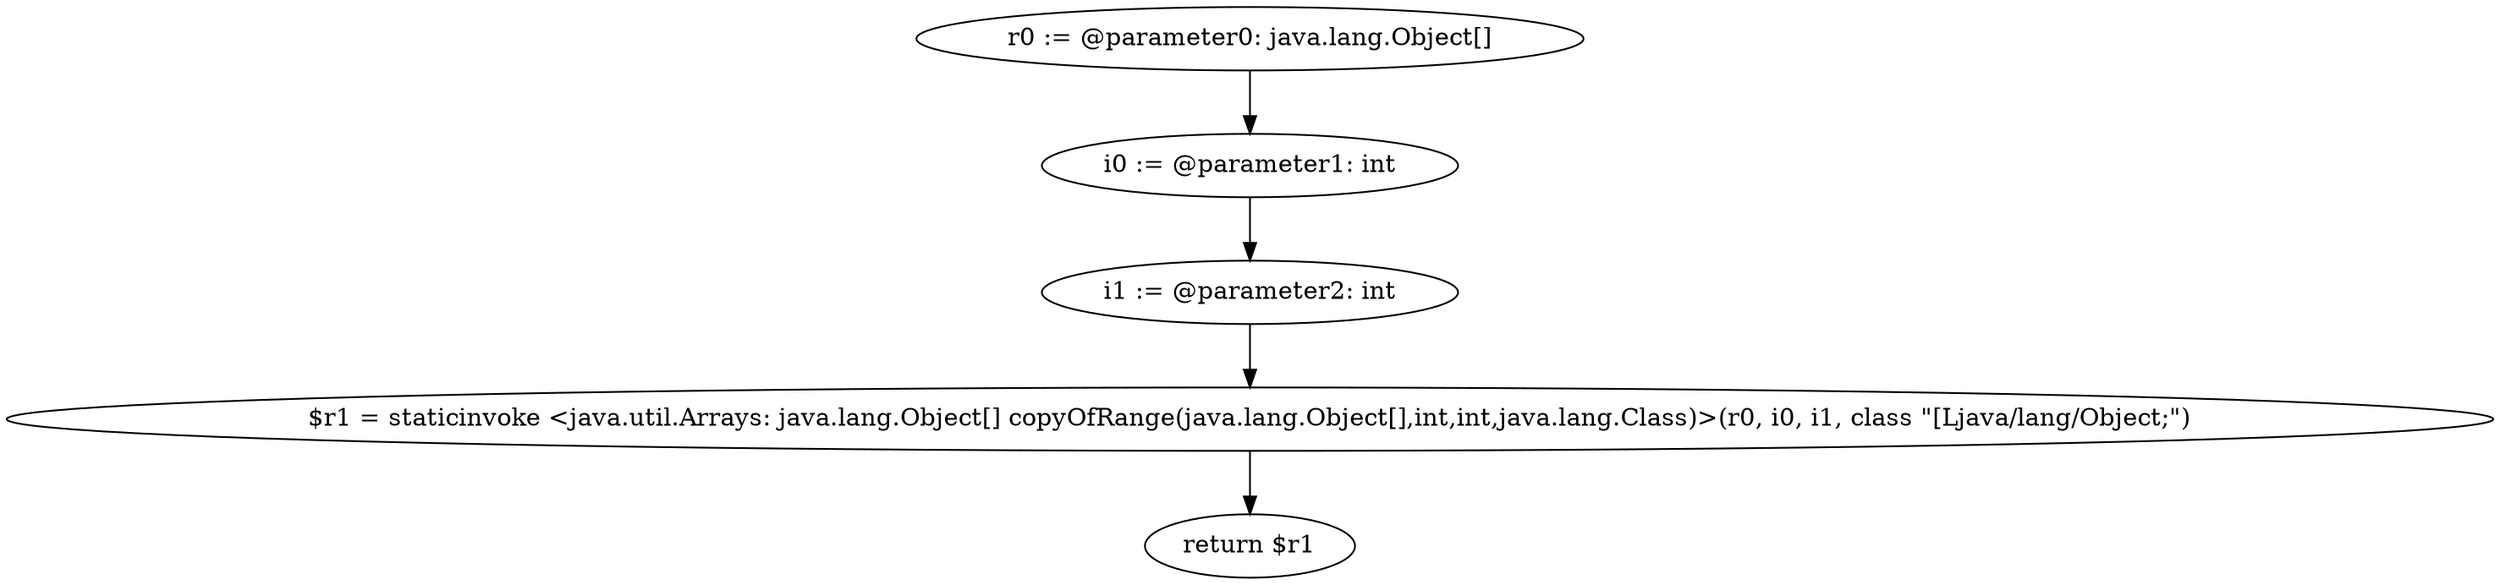 digraph "unitGraph" {
    "r0 := @parameter0: java.lang.Object[]"
    "i0 := @parameter1: int"
    "i1 := @parameter2: int"
    "$r1 = staticinvoke <java.util.Arrays: java.lang.Object[] copyOfRange(java.lang.Object[],int,int,java.lang.Class)>(r0, i0, i1, class \"[Ljava/lang/Object;\")"
    "return $r1"
    "r0 := @parameter0: java.lang.Object[]"->"i0 := @parameter1: int";
    "i0 := @parameter1: int"->"i1 := @parameter2: int";
    "i1 := @parameter2: int"->"$r1 = staticinvoke <java.util.Arrays: java.lang.Object[] copyOfRange(java.lang.Object[],int,int,java.lang.Class)>(r0, i0, i1, class \"[Ljava/lang/Object;\")";
    "$r1 = staticinvoke <java.util.Arrays: java.lang.Object[] copyOfRange(java.lang.Object[],int,int,java.lang.Class)>(r0, i0, i1, class \"[Ljava/lang/Object;\")"->"return $r1";
}

